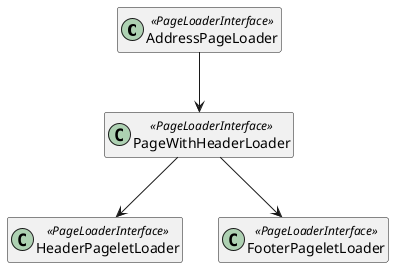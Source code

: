 @startuml
hide empty members

class AddressPageLoader << PageLoaderInterface >>
class PageWithHeaderLoader << PageLoaderInterface >>
class HeaderPageletLoader << PageLoaderInterface >>
class FooterPageletLoader << PageLoaderInterface >>

AddressPageLoader --> PageWithHeaderLoader
PageWithHeaderLoader --> HeaderPageletLoader
PageWithHeaderLoader --> FooterPageletLoader
@enduml
